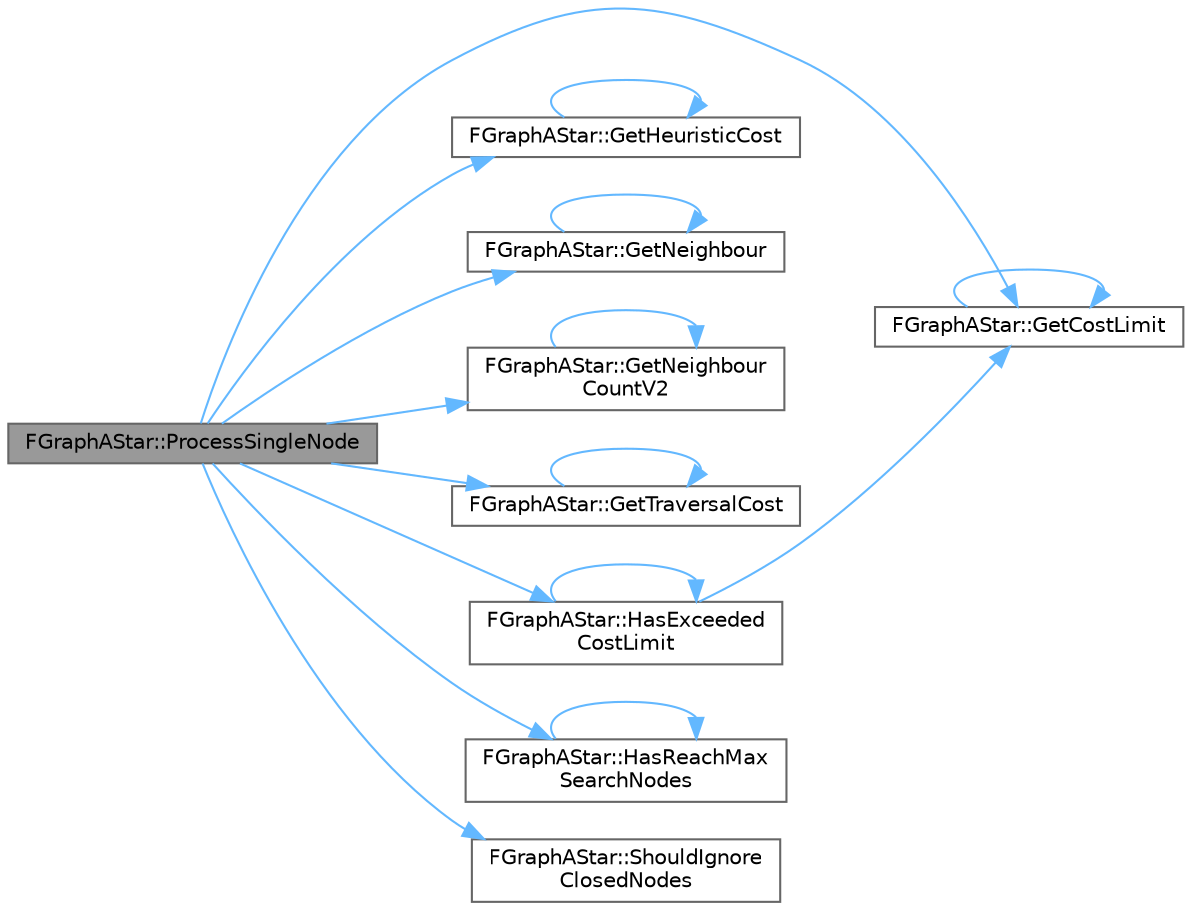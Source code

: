 digraph "FGraphAStar::ProcessSingleNode"
{
 // INTERACTIVE_SVG=YES
 // LATEX_PDF_SIZE
  bgcolor="transparent";
  edge [fontname=Helvetica,fontsize=10,labelfontname=Helvetica,labelfontsize=10];
  node [fontname=Helvetica,fontsize=10,shape=box,height=0.2,width=0.4];
  rankdir="LR";
  Node1 [id="Node000001",label="FGraphAStar::ProcessSingleNode",height=0.2,width=0.4,color="gray40", fillcolor="grey60", style="filled", fontcolor="black",tooltip="Single run of A* loop: get node from open set and process neighbors returns true if loop should be co..."];
  Node1 -> Node2 [id="edge1_Node000001_Node000002",color="steelblue1",style="solid",tooltip=" "];
  Node2 [id="Node000002",label="FGraphAStar::GetCostLimit",height=0.2,width=0.4,color="grey40", fillcolor="white", style="filled",URL="$db/df6/structFGraphAStar.html#ac986e1a987d0b039fc5bbd851d8407f5",tooltip=" "];
  Node2 -> Node2 [id="edge2_Node000002_Node000002",color="steelblue1",style="solid",tooltip=" "];
  Node1 -> Node3 [id="edge3_Node000001_Node000003",color="steelblue1",style="solid",tooltip=" "];
  Node3 [id="Node000003",label="FGraphAStar::GetHeuristicCost",height=0.2,width=0.4,color="grey40", fillcolor="white", style="filled",URL="$db/df6/structFGraphAStar.html#aef8eba78da86e5146338a0c210c1a651",tooltip=" "];
  Node3 -> Node3 [id="edge4_Node000003_Node000003",color="steelblue1",style="solid",tooltip=" "];
  Node1 -> Node4 [id="edge5_Node000001_Node000004",color="steelblue1",style="solid",tooltip=" "];
  Node4 [id="Node000004",label="FGraphAStar::GetNeighbour",height=0.2,width=0.4,color="grey40", fillcolor="white", style="filled",URL="$db/df6/structFGraphAStar.html#a787a9ec5f661dae8eb442447b9b985e0",tooltip=" "];
  Node4 -> Node4 [id="edge6_Node000004_Node000004",color="steelblue1",style="solid",tooltip=" "];
  Node1 -> Node5 [id="edge7_Node000001_Node000005",color="steelblue1",style="solid",tooltip=" "];
  Node5 [id="Node000005",label="FGraphAStar::GetNeighbour\lCountV2",height=0.2,width=0.4,color="grey40", fillcolor="white", style="filled",URL="$db/df6/structFGraphAStar.html#a3dd07f1f12892b7b9bf9457308f1d574",tooltip=" "];
  Node5 -> Node5 [id="edge8_Node000005_Node000005",color="steelblue1",style="solid",tooltip=" "];
  Node1 -> Node6 [id="edge9_Node000001_Node000006",color="steelblue1",style="solid",tooltip=" "];
  Node6 [id="Node000006",label="FGraphAStar::GetTraversalCost",height=0.2,width=0.4,color="grey40", fillcolor="white", style="filled",URL="$db/df6/structFGraphAStar.html#ac025cc49904341c69cfd3f68691e9d17",tooltip=" "];
  Node6 -> Node6 [id="edge10_Node000006_Node000006",color="steelblue1",style="solid",tooltip=" "];
  Node1 -> Node7 [id="edge11_Node000001_Node000007",color="steelblue1",style="solid",tooltip=" "];
  Node7 [id="Node000007",label="FGraphAStar::HasExceeded\lCostLimit",height=0.2,width=0.4,color="grey40", fillcolor="white", style="filled",URL="$db/df6/structFGraphAStar.html#ae033695d031257d62d2fe2ad3fe7061d",tooltip=" "];
  Node7 -> Node2 [id="edge12_Node000007_Node000002",color="steelblue1",style="solid",tooltip=" "];
  Node7 -> Node7 [id="edge13_Node000007_Node000007",color="steelblue1",style="solid",tooltip=" "];
  Node1 -> Node8 [id="edge14_Node000001_Node000008",color="steelblue1",style="solid",tooltip=" "];
  Node8 [id="Node000008",label="FGraphAStar::HasReachMax\lSearchNodes",height=0.2,width=0.4,color="grey40", fillcolor="white", style="filled",URL="$db/df6/structFGraphAStar.html#a28ed13e69ef1247d71206be82e84bbe9",tooltip=" "];
  Node8 -> Node8 [id="edge15_Node000008_Node000008",color="steelblue1",style="solid",tooltip=" "];
  Node1 -> Node9 [id="edge16_Node000001_Node000009",color="steelblue1",style="solid",tooltip=" "];
  Node9 [id="Node000009",label="FGraphAStar::ShouldIgnore\lClosedNodes",height=0.2,width=0.4,color="grey40", fillcolor="white", style="filled",URL="$db/df6/structFGraphAStar.html#a802af8f5cb5194bbc9e8b86132a0fc01",tooltip=" "];
}
